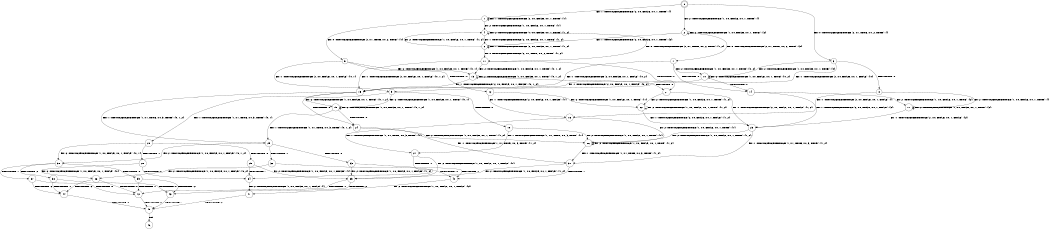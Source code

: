 digraph BCG {
size = "7, 10.5";
center = TRUE;
node [shape = circle];
0 [peripheries = 2];
0 -> 1 [label = "EX !1 !ATOMIC_EXCH_BRANCH (2, +0, FALSE, +0, 1, TRUE) !{}"];
0 -> 2 [label = "EX !2 !ATOMIC_EXCH_BRANCH (1, +0, FALSE, +0, 1, TRUE) !{}"];
0 -> 3 [label = "EX !0 !ATOMIC_EXCH_BRANCH (2, +1, TRUE, +0, 2, TRUE) !{}"];
1 -> 4 [label = "EX !2 !ATOMIC_EXCH_BRANCH (1, +0, FALSE, +0, 1, TRUE) !{1}"];
1 -> 5 [label = "EX !0 !ATOMIC_EXCH_BRANCH (2, +1, TRUE, +0, 2, TRUE) !{1}"];
1 -> 1 [label = "EX !1 !ATOMIC_EXCH_BRANCH (2, +0, FALSE, +0, 1, TRUE) !{1}"];
2 -> 6 [label = "EX !1 !ATOMIC_EXCH_BRANCH (2, +0, FALSE, +0, 1, TRUE) !{2}"];
2 -> 7 [label = "EX !0 !ATOMIC_EXCH_BRANCH (2, +1, TRUE, +0, 2, TRUE) !{2}"];
2 -> 2 [label = "EX !2 !ATOMIC_EXCH_BRANCH (1, +0, FALSE, +0, 1, TRUE) !{2}"];
3 -> 8 [label = "TERMINATE !0"];
3 -> 9 [label = "EX !1 !ATOMIC_EXCH_BRANCH (2, +0, FALSE, +0, 1, FALSE) !{0}"];
3 -> 10 [label = "EX !2 !ATOMIC_EXCH_BRANCH (1, +0, FALSE, +0, 1, TRUE) !{0}"];
4 -> 11 [label = "EX !0 !ATOMIC_EXCH_BRANCH (2, +1, TRUE, +0, 2, TRUE) !{1, 2}"];
4 -> 4 [label = "EX !2 !ATOMIC_EXCH_BRANCH (1, +0, FALSE, +0, 1, TRUE) !{1, 2}"];
4 -> 6 [label = "EX !1 !ATOMIC_EXCH_BRANCH (2, +0, FALSE, +0, 1, TRUE) !{1, 2}"];
5 -> 12 [label = "TERMINATE !0"];
5 -> 13 [label = "EX !2 !ATOMIC_EXCH_BRANCH (1, +0, FALSE, +0, 1, TRUE) !{0, 1}"];
5 -> 9 [label = "EX !1 !ATOMIC_EXCH_BRANCH (2, +0, FALSE, +0, 1, FALSE) !{0, 1}"];
6 -> 11 [label = "EX !0 !ATOMIC_EXCH_BRANCH (2, +1, TRUE, +0, 2, TRUE) !{1, 2}"];
6 -> 4 [label = "EX !2 !ATOMIC_EXCH_BRANCH (1, +0, FALSE, +0, 1, TRUE) !{1, 2}"];
6 -> 6 [label = "EX !1 !ATOMIC_EXCH_BRANCH (2, +0, FALSE, +0, 1, TRUE) !{1, 2}"];
7 -> 14 [label = "TERMINATE !0"];
7 -> 15 [label = "EX !1 !ATOMIC_EXCH_BRANCH (2, +0, FALSE, +0, 1, FALSE) !{0, 2}"];
7 -> 10 [label = "EX !2 !ATOMIC_EXCH_BRANCH (1, +0, FALSE, +0, 1, TRUE) !{0, 2}"];
8 -> 16 [label = "EX !1 !ATOMIC_EXCH_BRANCH (2, +0, FALSE, +0, 1, FALSE) !{}"];
8 -> 17 [label = "EX !2 !ATOMIC_EXCH_BRANCH (1, +0, FALSE, +0, 1, TRUE) !{}"];
9 -> 18 [label = "TERMINATE !0"];
9 -> 19 [label = "EX !2 !ATOMIC_EXCH_BRANCH (1, +0, FALSE, +0, 1, TRUE) !{0, 1}"];
9 -> 20 [label = "EX !1 !ATOMIC_EXCH_BRANCH (1, +1, TRUE, +0, 3, TRUE) !{0, 1}"];
10 -> 14 [label = "TERMINATE !0"];
10 -> 15 [label = "EX !1 !ATOMIC_EXCH_BRANCH (2, +0, FALSE, +0, 1, FALSE) !{0, 2}"];
10 -> 10 [label = "EX !2 !ATOMIC_EXCH_BRANCH (1, +0, FALSE, +0, 1, TRUE) !{0, 2}"];
11 -> 21 [label = "TERMINATE !0"];
11 -> 13 [label = "EX !2 !ATOMIC_EXCH_BRANCH (1, +0, FALSE, +0, 1, TRUE) !{0, 1, 2}"];
11 -> 15 [label = "EX !1 !ATOMIC_EXCH_BRANCH (2, +0, FALSE, +0, 1, FALSE) !{0, 1, 2}"];
12 -> 16 [label = "EX !1 !ATOMIC_EXCH_BRANCH (2, +0, FALSE, +0, 1, FALSE) !{1}"];
12 -> 22 [label = "EX !2 !ATOMIC_EXCH_BRANCH (1, +0, FALSE, +0, 1, TRUE) !{1}"];
13 -> 21 [label = "TERMINATE !0"];
13 -> 13 [label = "EX !2 !ATOMIC_EXCH_BRANCH (1, +0, FALSE, +0, 1, TRUE) !{0, 1, 2}"];
13 -> 15 [label = "EX !1 !ATOMIC_EXCH_BRANCH (2, +0, FALSE, +0, 1, FALSE) !{0, 1, 2}"];
14 -> 17 [label = "EX !2 !ATOMIC_EXCH_BRANCH (1, +0, FALSE, +0, 1, TRUE) !{2}"];
14 -> 23 [label = "EX !1 !ATOMIC_EXCH_BRANCH (2, +0, FALSE, +0, 1, FALSE) !{2}"];
15 -> 24 [label = "TERMINATE !0"];
15 -> 19 [label = "EX !2 !ATOMIC_EXCH_BRANCH (1, +0, FALSE, +0, 1, TRUE) !{0, 1, 2}"];
15 -> 25 [label = "EX !1 !ATOMIC_EXCH_BRANCH (1, +1, TRUE, +0, 3, TRUE) !{0, 1, 2}"];
16 -> 26 [label = "EX !2 !ATOMIC_EXCH_BRANCH (1, +0, FALSE, +0, 1, TRUE) !{1}"];
16 -> 27 [label = "EX !1 !ATOMIC_EXCH_BRANCH (1, +1, TRUE, +0, 3, TRUE) !{1}"];
17 -> 23 [label = "EX !1 !ATOMIC_EXCH_BRANCH (2, +0, FALSE, +0, 1, FALSE) !{2}"];
17 -> 17 [label = "EX !2 !ATOMIC_EXCH_BRANCH (1, +0, FALSE, +0, 1, TRUE) !{2}"];
18 -> 27 [label = "EX !1 !ATOMIC_EXCH_BRANCH (1, +1, TRUE, +0, 3, TRUE) !{1}"];
18 -> 26 [label = "EX !2 !ATOMIC_EXCH_BRANCH (1, +0, FALSE, +0, 1, TRUE) !{1}"];
19 -> 24 [label = "TERMINATE !0"];
19 -> 19 [label = "EX !2 !ATOMIC_EXCH_BRANCH (1, +0, FALSE, +0, 1, TRUE) !{0, 1, 2}"];
19 -> 25 [label = "EX !1 !ATOMIC_EXCH_BRANCH (1, +1, TRUE, +0, 3, TRUE) !{0, 1, 2}"];
20 -> 28 [label = "TERMINATE !1"];
20 -> 29 [label = "TERMINATE !0"];
20 -> 30 [label = "EX !2 !ATOMIC_EXCH_BRANCH (1, +0, FALSE, +0, 1, FALSE) !{0, 1}"];
21 -> 22 [label = "EX !2 !ATOMIC_EXCH_BRANCH (1, +0, FALSE, +0, 1, TRUE) !{1, 2}"];
21 -> 23 [label = "EX !1 !ATOMIC_EXCH_BRANCH (2, +0, FALSE, +0, 1, FALSE) !{1, 2}"];
22 -> 22 [label = "EX !2 !ATOMIC_EXCH_BRANCH (1, +0, FALSE, +0, 1, TRUE) !{1, 2}"];
22 -> 23 [label = "EX !1 !ATOMIC_EXCH_BRANCH (2, +0, FALSE, +0, 1, FALSE) !{1, 2}"];
23 -> 26 [label = "EX !2 !ATOMIC_EXCH_BRANCH (1, +0, FALSE, +0, 1, TRUE) !{1, 2}"];
23 -> 31 [label = "EX !1 !ATOMIC_EXCH_BRANCH (1, +1, TRUE, +0, 3, TRUE) !{1, 2}"];
24 -> 26 [label = "EX !2 !ATOMIC_EXCH_BRANCH (1, +0, FALSE, +0, 1, TRUE) !{1, 2}"];
24 -> 31 [label = "EX !1 !ATOMIC_EXCH_BRANCH (1, +1, TRUE, +0, 3, TRUE) !{1, 2}"];
25 -> 32 [label = "TERMINATE !1"];
25 -> 33 [label = "TERMINATE !0"];
25 -> 30 [label = "EX !2 !ATOMIC_EXCH_BRANCH (1, +0, FALSE, +0, 1, FALSE) !{0, 1, 2}"];
26 -> 26 [label = "EX !2 !ATOMIC_EXCH_BRANCH (1, +0, FALSE, +0, 1, TRUE) !{1, 2}"];
26 -> 31 [label = "EX !1 !ATOMIC_EXCH_BRANCH (1, +1, TRUE, +0, 3, TRUE) !{1, 2}"];
27 -> 34 [label = "TERMINATE !1"];
27 -> 35 [label = "EX !2 !ATOMIC_EXCH_BRANCH (1, +0, FALSE, +0, 1, FALSE) !{1}"];
28 -> 34 [label = "TERMINATE !0"];
28 -> 36 [label = "EX !2 !ATOMIC_EXCH_BRANCH (1, +0, FALSE, +0, 1, FALSE) !{0}"];
29 -> 34 [label = "TERMINATE !1"];
29 -> 35 [label = "EX !2 !ATOMIC_EXCH_BRANCH (1, +0, FALSE, +0, 1, FALSE) !{1}"];
30 -> 37 [label = "TERMINATE !1"];
30 -> 38 [label = "TERMINATE !2"];
30 -> 39 [label = "TERMINATE !0"];
31 -> 40 [label = "TERMINATE !1"];
31 -> 35 [label = "EX !2 !ATOMIC_EXCH_BRANCH (1, +0, FALSE, +0, 1, FALSE) !{1, 2}"];
32 -> 36 [label = "EX !2 !ATOMIC_EXCH_BRANCH (1, +0, FALSE, +0, 1, FALSE) !{0, 2}"];
32 -> 40 [label = "TERMINATE !0"];
33 -> 35 [label = "EX !2 !ATOMIC_EXCH_BRANCH (1, +0, FALSE, +0, 1, FALSE) !{1, 2}"];
33 -> 40 [label = "TERMINATE !1"];
34 -> 41 [label = "EX !2 !ATOMIC_EXCH_BRANCH (1, +0, FALSE, +0, 1, FALSE) !{}"];
35 -> 42 [label = "TERMINATE !1"];
35 -> 43 [label = "TERMINATE !2"];
36 -> 44 [label = "TERMINATE !2"];
36 -> 42 [label = "TERMINATE !0"];
37 -> 44 [label = "TERMINATE !2"];
37 -> 42 [label = "TERMINATE !0"];
38 -> 44 [label = "TERMINATE !1"];
38 -> 43 [label = "TERMINATE !0"];
39 -> 42 [label = "TERMINATE !1"];
39 -> 43 [label = "TERMINATE !2"];
40 -> 41 [label = "EX !2 !ATOMIC_EXCH_BRANCH (1, +0, FALSE, +0, 1, FALSE) !{2}"];
41 -> 45 [label = "TERMINATE !2"];
42 -> 45 [label = "TERMINATE !2"];
43 -> 45 [label = "TERMINATE !1"];
44 -> 45 [label = "TERMINATE !0"];
45 -> 46 [label = "exit"];
}
